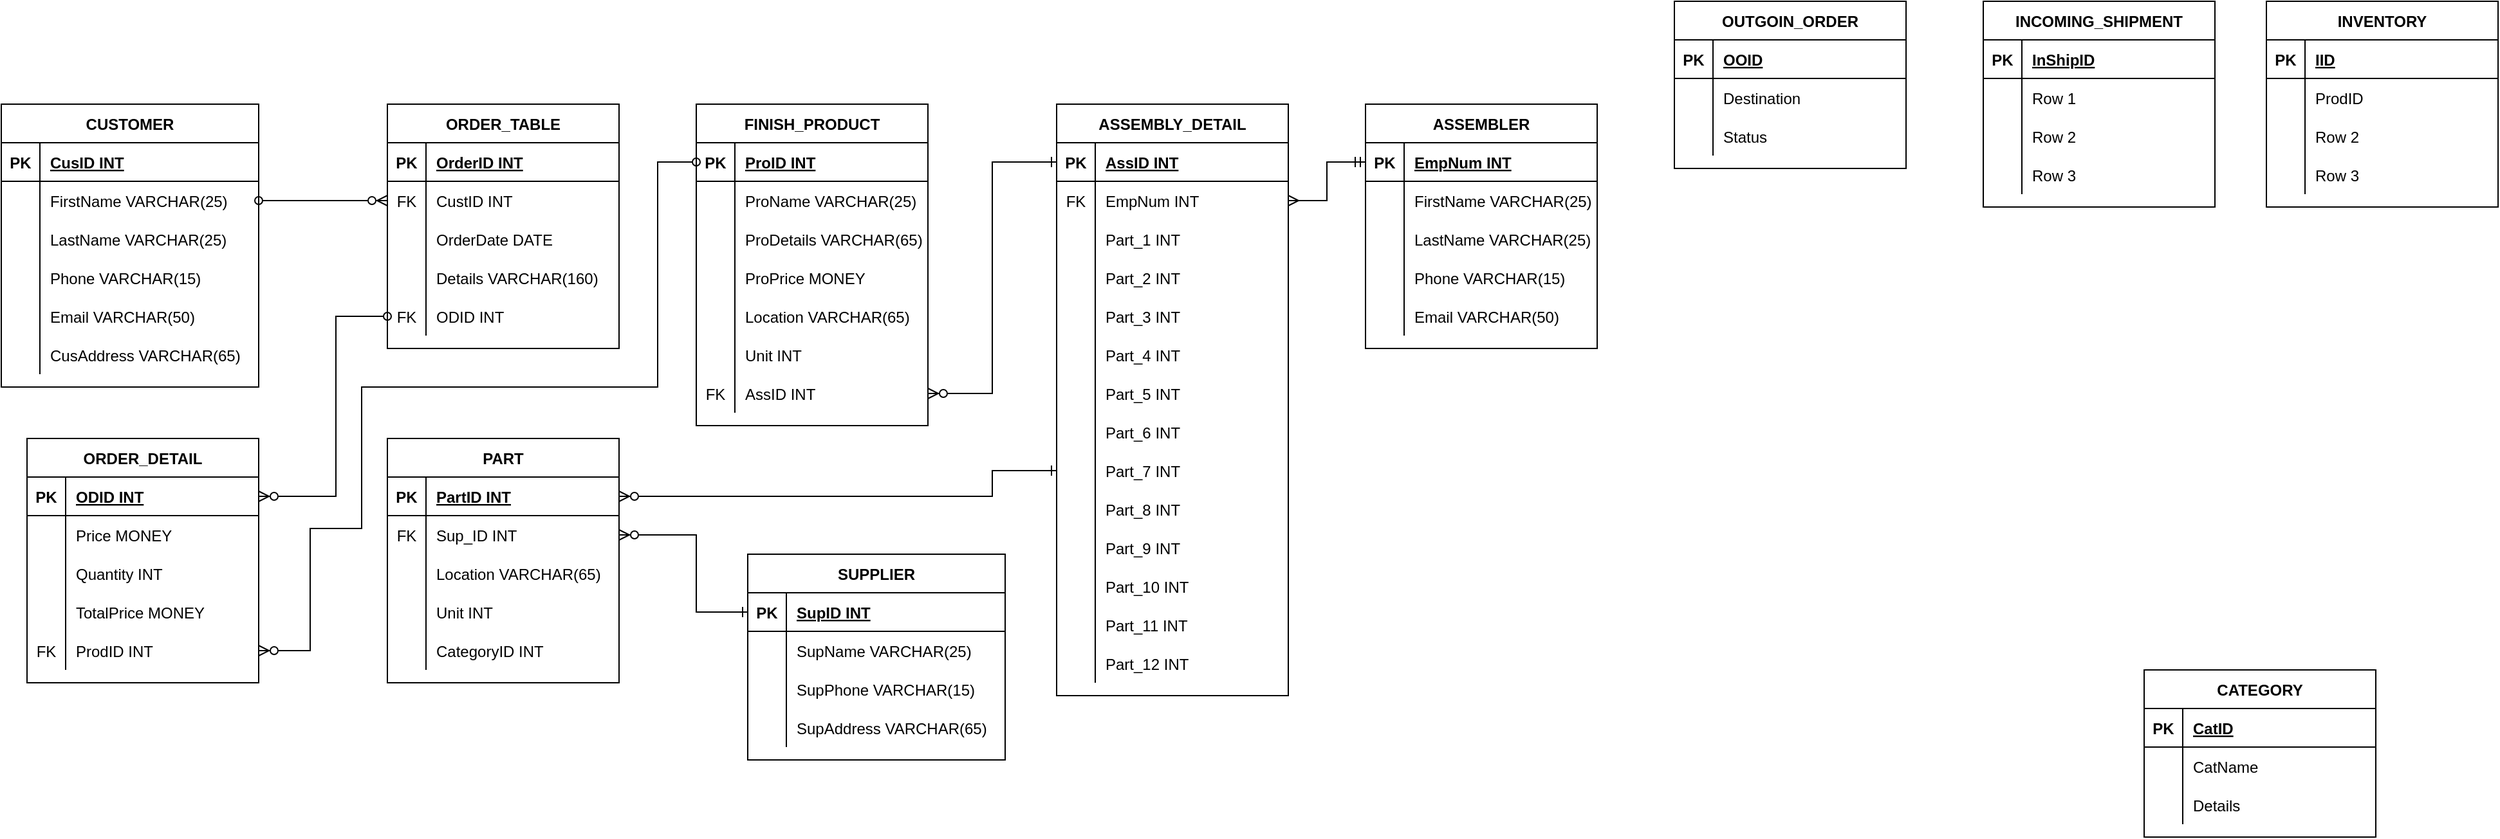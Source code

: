 <mxfile version="14.9.6" type="github">
  <diagram id="S9afzDDr6wnwErve1ACt" name="Page-1">
    <mxGraphModel dx="3091" dy="899" grid="1" gridSize="10" guides="1" tooltips="1" connect="1" arrows="1" fold="1" page="1" pageScale="1" pageWidth="850" pageHeight="1100" math="0" shadow="0">
      <root>
        <mxCell id="0" />
        <mxCell id="1" parent="0" />
        <mxCell id="tT8xZsPLXBF-Hx5m8fWg-1" value="INCOMING_SHIPMENT" style="shape=table;startSize=30;container=1;collapsible=1;childLayout=tableLayout;fixedRows=1;rowLines=0;fontStyle=1;align=center;resizeLast=1;" parent="1" vertex="1">
          <mxGeometry x="300" width="180" height="160" as="geometry" />
        </mxCell>
        <mxCell id="tT8xZsPLXBF-Hx5m8fWg-2" value="" style="shape=partialRectangle;collapsible=0;dropTarget=0;pointerEvents=0;fillColor=none;top=0;left=0;bottom=1;right=0;points=[[0,0.5],[1,0.5]];portConstraint=eastwest;" parent="tT8xZsPLXBF-Hx5m8fWg-1" vertex="1">
          <mxGeometry y="30" width="180" height="30" as="geometry" />
        </mxCell>
        <mxCell id="tT8xZsPLXBF-Hx5m8fWg-3" value="PK" style="shape=partialRectangle;connectable=0;fillColor=none;top=0;left=0;bottom=0;right=0;fontStyle=1;overflow=hidden;" parent="tT8xZsPLXBF-Hx5m8fWg-2" vertex="1">
          <mxGeometry width="30" height="30" as="geometry" />
        </mxCell>
        <mxCell id="tT8xZsPLXBF-Hx5m8fWg-4" value="InShipID" style="shape=partialRectangle;connectable=0;fillColor=none;top=0;left=0;bottom=0;right=0;align=left;spacingLeft=6;fontStyle=5;overflow=hidden;" parent="tT8xZsPLXBF-Hx5m8fWg-2" vertex="1">
          <mxGeometry x="30" width="150" height="30" as="geometry" />
        </mxCell>
        <mxCell id="tT8xZsPLXBF-Hx5m8fWg-5" value="" style="shape=partialRectangle;collapsible=0;dropTarget=0;pointerEvents=0;fillColor=none;top=0;left=0;bottom=0;right=0;points=[[0,0.5],[1,0.5]];portConstraint=eastwest;" parent="tT8xZsPLXBF-Hx5m8fWg-1" vertex="1">
          <mxGeometry y="60" width="180" height="30" as="geometry" />
        </mxCell>
        <mxCell id="tT8xZsPLXBF-Hx5m8fWg-6" value="" style="shape=partialRectangle;connectable=0;fillColor=none;top=0;left=0;bottom=0;right=0;editable=1;overflow=hidden;" parent="tT8xZsPLXBF-Hx5m8fWg-5" vertex="1">
          <mxGeometry width="30" height="30" as="geometry" />
        </mxCell>
        <mxCell id="tT8xZsPLXBF-Hx5m8fWg-7" value="Row 1" style="shape=partialRectangle;connectable=0;fillColor=none;top=0;left=0;bottom=0;right=0;align=left;spacingLeft=6;overflow=hidden;" parent="tT8xZsPLXBF-Hx5m8fWg-5" vertex="1">
          <mxGeometry x="30" width="150" height="30" as="geometry" />
        </mxCell>
        <mxCell id="tT8xZsPLXBF-Hx5m8fWg-8" value="" style="shape=partialRectangle;collapsible=0;dropTarget=0;pointerEvents=0;fillColor=none;top=0;left=0;bottom=0;right=0;points=[[0,0.5],[1,0.5]];portConstraint=eastwest;" parent="tT8xZsPLXBF-Hx5m8fWg-1" vertex="1">
          <mxGeometry y="90" width="180" height="30" as="geometry" />
        </mxCell>
        <mxCell id="tT8xZsPLXBF-Hx5m8fWg-9" value="" style="shape=partialRectangle;connectable=0;fillColor=none;top=0;left=0;bottom=0;right=0;editable=1;overflow=hidden;" parent="tT8xZsPLXBF-Hx5m8fWg-8" vertex="1">
          <mxGeometry width="30" height="30" as="geometry" />
        </mxCell>
        <mxCell id="tT8xZsPLXBF-Hx5m8fWg-10" value="Row 2" style="shape=partialRectangle;connectable=0;fillColor=none;top=0;left=0;bottom=0;right=0;align=left;spacingLeft=6;overflow=hidden;" parent="tT8xZsPLXBF-Hx5m8fWg-8" vertex="1">
          <mxGeometry x="30" width="150" height="30" as="geometry" />
        </mxCell>
        <mxCell id="tT8xZsPLXBF-Hx5m8fWg-11" value="" style="shape=partialRectangle;collapsible=0;dropTarget=0;pointerEvents=0;fillColor=none;top=0;left=0;bottom=0;right=0;points=[[0,0.5],[1,0.5]];portConstraint=eastwest;" parent="tT8xZsPLXBF-Hx5m8fWg-1" vertex="1">
          <mxGeometry y="120" width="180" height="30" as="geometry" />
        </mxCell>
        <mxCell id="tT8xZsPLXBF-Hx5m8fWg-12" value="" style="shape=partialRectangle;connectable=0;fillColor=none;top=0;left=0;bottom=0;right=0;editable=1;overflow=hidden;" parent="tT8xZsPLXBF-Hx5m8fWg-11" vertex="1">
          <mxGeometry width="30" height="30" as="geometry" />
        </mxCell>
        <mxCell id="tT8xZsPLXBF-Hx5m8fWg-13" value="Row 3" style="shape=partialRectangle;connectable=0;fillColor=none;top=0;left=0;bottom=0;right=0;align=left;spacingLeft=6;overflow=hidden;" parent="tT8xZsPLXBF-Hx5m8fWg-11" vertex="1">
          <mxGeometry x="30" width="150" height="30" as="geometry" />
        </mxCell>
        <mxCell id="tT8xZsPLXBF-Hx5m8fWg-14" value="OUTGOIN_ORDER" style="shape=table;startSize=30;container=1;collapsible=1;childLayout=tableLayout;fixedRows=1;rowLines=0;fontStyle=1;align=center;resizeLast=1;" parent="1" vertex="1">
          <mxGeometry x="60" width="180" height="130" as="geometry" />
        </mxCell>
        <mxCell id="tT8xZsPLXBF-Hx5m8fWg-15" value="" style="shape=partialRectangle;collapsible=0;dropTarget=0;pointerEvents=0;fillColor=none;top=0;left=0;bottom=1;right=0;points=[[0,0.5],[1,0.5]];portConstraint=eastwest;" parent="tT8xZsPLXBF-Hx5m8fWg-14" vertex="1">
          <mxGeometry y="30" width="180" height="30" as="geometry" />
        </mxCell>
        <mxCell id="tT8xZsPLXBF-Hx5m8fWg-16" value="PK" style="shape=partialRectangle;connectable=0;fillColor=none;top=0;left=0;bottom=0;right=0;fontStyle=1;overflow=hidden;" parent="tT8xZsPLXBF-Hx5m8fWg-15" vertex="1">
          <mxGeometry width="30" height="30" as="geometry" />
        </mxCell>
        <mxCell id="tT8xZsPLXBF-Hx5m8fWg-17" value="OOID" style="shape=partialRectangle;connectable=0;fillColor=none;top=0;left=0;bottom=0;right=0;align=left;spacingLeft=6;fontStyle=5;overflow=hidden;" parent="tT8xZsPLXBF-Hx5m8fWg-15" vertex="1">
          <mxGeometry x="30" width="150" height="30" as="geometry" />
        </mxCell>
        <mxCell id="tT8xZsPLXBF-Hx5m8fWg-18" value="" style="shape=partialRectangle;collapsible=0;dropTarget=0;pointerEvents=0;fillColor=none;top=0;left=0;bottom=0;right=0;points=[[0,0.5],[1,0.5]];portConstraint=eastwest;" parent="tT8xZsPLXBF-Hx5m8fWg-14" vertex="1">
          <mxGeometry y="60" width="180" height="30" as="geometry" />
        </mxCell>
        <mxCell id="tT8xZsPLXBF-Hx5m8fWg-19" value="" style="shape=partialRectangle;connectable=0;fillColor=none;top=0;left=0;bottom=0;right=0;editable=1;overflow=hidden;" parent="tT8xZsPLXBF-Hx5m8fWg-18" vertex="1">
          <mxGeometry width="30" height="30" as="geometry" />
        </mxCell>
        <mxCell id="tT8xZsPLXBF-Hx5m8fWg-20" value="Destination" style="shape=partialRectangle;connectable=0;fillColor=none;top=0;left=0;bottom=0;right=0;align=left;spacingLeft=6;overflow=hidden;" parent="tT8xZsPLXBF-Hx5m8fWg-18" vertex="1">
          <mxGeometry x="30" width="150" height="30" as="geometry" />
        </mxCell>
        <mxCell id="tT8xZsPLXBF-Hx5m8fWg-21" value="" style="shape=partialRectangle;collapsible=0;dropTarget=0;pointerEvents=0;fillColor=none;top=0;left=0;bottom=0;right=0;points=[[0,0.5],[1,0.5]];portConstraint=eastwest;" parent="tT8xZsPLXBF-Hx5m8fWg-14" vertex="1">
          <mxGeometry y="90" width="180" height="30" as="geometry" />
        </mxCell>
        <mxCell id="tT8xZsPLXBF-Hx5m8fWg-22" value="" style="shape=partialRectangle;connectable=0;fillColor=none;top=0;left=0;bottom=0;right=0;editable=1;overflow=hidden;" parent="tT8xZsPLXBF-Hx5m8fWg-21" vertex="1">
          <mxGeometry width="30" height="30" as="geometry" />
        </mxCell>
        <mxCell id="tT8xZsPLXBF-Hx5m8fWg-23" value="Status" style="shape=partialRectangle;connectable=0;fillColor=none;top=0;left=0;bottom=0;right=0;align=left;spacingLeft=6;overflow=hidden;" parent="tT8xZsPLXBF-Hx5m8fWg-21" vertex="1">
          <mxGeometry x="30" width="150" height="30" as="geometry" />
        </mxCell>
        <mxCell id="tT8xZsPLXBF-Hx5m8fWg-27" value="INVENTORY" style="shape=table;startSize=30;container=1;collapsible=1;childLayout=tableLayout;fixedRows=1;rowLines=0;fontStyle=1;align=center;resizeLast=1;" parent="1" vertex="1">
          <mxGeometry x="520" width="180" height="160" as="geometry" />
        </mxCell>
        <mxCell id="tT8xZsPLXBF-Hx5m8fWg-28" value="" style="shape=partialRectangle;collapsible=0;dropTarget=0;pointerEvents=0;fillColor=none;top=0;left=0;bottom=1;right=0;points=[[0,0.5],[1,0.5]];portConstraint=eastwest;" parent="tT8xZsPLXBF-Hx5m8fWg-27" vertex="1">
          <mxGeometry y="30" width="180" height="30" as="geometry" />
        </mxCell>
        <mxCell id="tT8xZsPLXBF-Hx5m8fWg-29" value="PK" style="shape=partialRectangle;connectable=0;fillColor=none;top=0;left=0;bottom=0;right=0;fontStyle=1;overflow=hidden;" parent="tT8xZsPLXBF-Hx5m8fWg-28" vertex="1">
          <mxGeometry width="30" height="30" as="geometry" />
        </mxCell>
        <mxCell id="tT8xZsPLXBF-Hx5m8fWg-30" value="IID" style="shape=partialRectangle;connectable=0;fillColor=none;top=0;left=0;bottom=0;right=0;align=left;spacingLeft=6;fontStyle=5;overflow=hidden;" parent="tT8xZsPLXBF-Hx5m8fWg-28" vertex="1">
          <mxGeometry x="30" width="150" height="30" as="geometry" />
        </mxCell>
        <mxCell id="tT8xZsPLXBF-Hx5m8fWg-31" value="" style="shape=partialRectangle;collapsible=0;dropTarget=0;pointerEvents=0;fillColor=none;top=0;left=0;bottom=0;right=0;points=[[0,0.5],[1,0.5]];portConstraint=eastwest;" parent="tT8xZsPLXBF-Hx5m8fWg-27" vertex="1">
          <mxGeometry y="60" width="180" height="30" as="geometry" />
        </mxCell>
        <mxCell id="tT8xZsPLXBF-Hx5m8fWg-32" value="" style="shape=partialRectangle;connectable=0;fillColor=none;top=0;left=0;bottom=0;right=0;editable=1;overflow=hidden;" parent="tT8xZsPLXBF-Hx5m8fWg-31" vertex="1">
          <mxGeometry width="30" height="30" as="geometry" />
        </mxCell>
        <mxCell id="tT8xZsPLXBF-Hx5m8fWg-33" value="ProdID" style="shape=partialRectangle;connectable=0;fillColor=none;top=0;left=0;bottom=0;right=0;align=left;spacingLeft=6;overflow=hidden;" parent="tT8xZsPLXBF-Hx5m8fWg-31" vertex="1">
          <mxGeometry x="30" width="150" height="30" as="geometry" />
        </mxCell>
        <mxCell id="tT8xZsPLXBF-Hx5m8fWg-34" value="" style="shape=partialRectangle;collapsible=0;dropTarget=0;pointerEvents=0;fillColor=none;top=0;left=0;bottom=0;right=0;points=[[0,0.5],[1,0.5]];portConstraint=eastwest;" parent="tT8xZsPLXBF-Hx5m8fWg-27" vertex="1">
          <mxGeometry y="90" width="180" height="30" as="geometry" />
        </mxCell>
        <mxCell id="tT8xZsPLXBF-Hx5m8fWg-35" value="" style="shape=partialRectangle;connectable=0;fillColor=none;top=0;left=0;bottom=0;right=0;editable=1;overflow=hidden;" parent="tT8xZsPLXBF-Hx5m8fWg-34" vertex="1">
          <mxGeometry width="30" height="30" as="geometry" />
        </mxCell>
        <mxCell id="tT8xZsPLXBF-Hx5m8fWg-36" value="Row 2" style="shape=partialRectangle;connectable=0;fillColor=none;top=0;left=0;bottom=0;right=0;align=left;spacingLeft=6;overflow=hidden;" parent="tT8xZsPLXBF-Hx5m8fWg-34" vertex="1">
          <mxGeometry x="30" width="150" height="30" as="geometry" />
        </mxCell>
        <mxCell id="tT8xZsPLXBF-Hx5m8fWg-37" value="" style="shape=partialRectangle;collapsible=0;dropTarget=0;pointerEvents=0;fillColor=none;top=0;left=0;bottom=0;right=0;points=[[0,0.5],[1,0.5]];portConstraint=eastwest;" parent="tT8xZsPLXBF-Hx5m8fWg-27" vertex="1">
          <mxGeometry y="120" width="180" height="30" as="geometry" />
        </mxCell>
        <mxCell id="tT8xZsPLXBF-Hx5m8fWg-38" value="" style="shape=partialRectangle;connectable=0;fillColor=none;top=0;left=0;bottom=0;right=0;editable=1;overflow=hidden;" parent="tT8xZsPLXBF-Hx5m8fWg-37" vertex="1">
          <mxGeometry width="30" height="30" as="geometry" />
        </mxCell>
        <mxCell id="tT8xZsPLXBF-Hx5m8fWg-39" value="Row 3" style="shape=partialRectangle;connectable=0;fillColor=none;top=0;left=0;bottom=0;right=0;align=left;spacingLeft=6;overflow=hidden;" parent="tT8xZsPLXBF-Hx5m8fWg-37" vertex="1">
          <mxGeometry x="30" width="150" height="30" as="geometry" />
        </mxCell>
        <mxCell id="tT8xZsPLXBF-Hx5m8fWg-40" value="SUPPLIER" style="shape=table;startSize=30;container=1;collapsible=1;childLayout=tableLayout;fixedRows=1;rowLines=0;fontStyle=1;align=center;resizeLast=1;" parent="1" vertex="1">
          <mxGeometry x="-660" y="430" width="200" height="160" as="geometry" />
        </mxCell>
        <mxCell id="tT8xZsPLXBF-Hx5m8fWg-41" value="" style="shape=partialRectangle;collapsible=0;dropTarget=0;pointerEvents=0;fillColor=none;top=0;left=0;bottom=1;right=0;points=[[0,0.5],[1,0.5]];portConstraint=eastwest;" parent="tT8xZsPLXBF-Hx5m8fWg-40" vertex="1">
          <mxGeometry y="30" width="200" height="30" as="geometry" />
        </mxCell>
        <mxCell id="tT8xZsPLXBF-Hx5m8fWg-42" value="PK" style="shape=partialRectangle;connectable=0;fillColor=none;top=0;left=0;bottom=0;right=0;fontStyle=1;overflow=hidden;" parent="tT8xZsPLXBF-Hx5m8fWg-41" vertex="1">
          <mxGeometry width="30" height="30" as="geometry" />
        </mxCell>
        <mxCell id="tT8xZsPLXBF-Hx5m8fWg-43" value="SupID INT" style="shape=partialRectangle;connectable=0;fillColor=none;top=0;left=0;bottom=0;right=0;align=left;spacingLeft=6;fontStyle=5;overflow=hidden;" parent="tT8xZsPLXBF-Hx5m8fWg-41" vertex="1">
          <mxGeometry x="30" width="170" height="30" as="geometry" />
        </mxCell>
        <mxCell id="tT8xZsPLXBF-Hx5m8fWg-44" value="" style="shape=partialRectangle;collapsible=0;dropTarget=0;pointerEvents=0;fillColor=none;top=0;left=0;bottom=0;right=0;points=[[0,0.5],[1,0.5]];portConstraint=eastwest;" parent="tT8xZsPLXBF-Hx5m8fWg-40" vertex="1">
          <mxGeometry y="60" width="200" height="30" as="geometry" />
        </mxCell>
        <mxCell id="tT8xZsPLXBF-Hx5m8fWg-45" value="" style="shape=partialRectangle;connectable=0;fillColor=none;top=0;left=0;bottom=0;right=0;editable=1;overflow=hidden;" parent="tT8xZsPLXBF-Hx5m8fWg-44" vertex="1">
          <mxGeometry width="30" height="30" as="geometry" />
        </mxCell>
        <mxCell id="tT8xZsPLXBF-Hx5m8fWg-46" value="SupName VARCHAR(25)" style="shape=partialRectangle;connectable=0;fillColor=none;top=0;left=0;bottom=0;right=0;align=left;spacingLeft=6;overflow=hidden;" parent="tT8xZsPLXBF-Hx5m8fWg-44" vertex="1">
          <mxGeometry x="30" width="170" height="30" as="geometry" />
        </mxCell>
        <mxCell id="tT8xZsPLXBF-Hx5m8fWg-47" value="" style="shape=partialRectangle;collapsible=0;dropTarget=0;pointerEvents=0;fillColor=none;top=0;left=0;bottom=0;right=0;points=[[0,0.5],[1,0.5]];portConstraint=eastwest;" parent="tT8xZsPLXBF-Hx5m8fWg-40" vertex="1">
          <mxGeometry y="90" width="200" height="30" as="geometry" />
        </mxCell>
        <mxCell id="tT8xZsPLXBF-Hx5m8fWg-48" value="" style="shape=partialRectangle;connectable=0;fillColor=none;top=0;left=0;bottom=0;right=0;editable=1;overflow=hidden;" parent="tT8xZsPLXBF-Hx5m8fWg-47" vertex="1">
          <mxGeometry width="30" height="30" as="geometry" />
        </mxCell>
        <mxCell id="tT8xZsPLXBF-Hx5m8fWg-49" value="SupPhone VARCHAR(15)" style="shape=partialRectangle;connectable=0;fillColor=none;top=0;left=0;bottom=0;right=0;align=left;spacingLeft=6;overflow=hidden;" parent="tT8xZsPLXBF-Hx5m8fWg-47" vertex="1">
          <mxGeometry x="30" width="170" height="30" as="geometry" />
        </mxCell>
        <mxCell id="tT8xZsPLXBF-Hx5m8fWg-50" value="" style="shape=partialRectangle;collapsible=0;dropTarget=0;pointerEvents=0;fillColor=none;top=0;left=0;bottom=0;right=0;points=[[0,0.5],[1,0.5]];portConstraint=eastwest;" parent="tT8xZsPLXBF-Hx5m8fWg-40" vertex="1">
          <mxGeometry y="120" width="200" height="30" as="geometry" />
        </mxCell>
        <mxCell id="tT8xZsPLXBF-Hx5m8fWg-51" value="" style="shape=partialRectangle;connectable=0;fillColor=none;top=0;left=0;bottom=0;right=0;editable=1;overflow=hidden;" parent="tT8xZsPLXBF-Hx5m8fWg-50" vertex="1">
          <mxGeometry width="30" height="30" as="geometry" />
        </mxCell>
        <mxCell id="tT8xZsPLXBF-Hx5m8fWg-52" value="SupAddress VARCHAR(65)" style="shape=partialRectangle;connectable=0;fillColor=none;top=0;left=0;bottom=0;right=0;align=left;spacingLeft=6;overflow=hidden;" parent="tT8xZsPLXBF-Hx5m8fWg-50" vertex="1">
          <mxGeometry x="30" width="170" height="30" as="geometry" />
        </mxCell>
        <mxCell id="tT8xZsPLXBF-Hx5m8fWg-66" value="PART" style="shape=table;startSize=30;container=1;collapsible=1;childLayout=tableLayout;fixedRows=1;rowLines=0;fontStyle=1;align=center;resizeLast=1;" parent="1" vertex="1">
          <mxGeometry x="-940" y="340" width="180" height="190" as="geometry" />
        </mxCell>
        <mxCell id="tT8xZsPLXBF-Hx5m8fWg-67" value="" style="shape=partialRectangle;collapsible=0;dropTarget=0;pointerEvents=0;fillColor=none;top=0;left=0;bottom=1;right=0;points=[[0,0.5],[1,0.5]];portConstraint=eastwest;" parent="tT8xZsPLXBF-Hx5m8fWg-66" vertex="1">
          <mxGeometry y="30" width="180" height="30" as="geometry" />
        </mxCell>
        <mxCell id="tT8xZsPLXBF-Hx5m8fWg-68" value="PK" style="shape=partialRectangle;connectable=0;fillColor=none;top=0;left=0;bottom=0;right=0;fontStyle=1;overflow=hidden;" parent="tT8xZsPLXBF-Hx5m8fWg-67" vertex="1">
          <mxGeometry width="30" height="30" as="geometry" />
        </mxCell>
        <mxCell id="tT8xZsPLXBF-Hx5m8fWg-69" value="PartID INT" style="shape=partialRectangle;connectable=0;fillColor=none;top=0;left=0;bottom=0;right=0;align=left;spacingLeft=6;fontStyle=5;overflow=hidden;" parent="tT8xZsPLXBF-Hx5m8fWg-67" vertex="1">
          <mxGeometry x="30" width="150" height="30" as="geometry" />
        </mxCell>
        <mxCell id="tT8xZsPLXBF-Hx5m8fWg-70" value="" style="shape=partialRectangle;collapsible=0;dropTarget=0;pointerEvents=0;fillColor=none;top=0;left=0;bottom=0;right=0;points=[[0,0.5],[1,0.5]];portConstraint=eastwest;" parent="tT8xZsPLXBF-Hx5m8fWg-66" vertex="1">
          <mxGeometry y="60" width="180" height="30" as="geometry" />
        </mxCell>
        <mxCell id="tT8xZsPLXBF-Hx5m8fWg-71" value="FK" style="shape=partialRectangle;connectable=0;fillColor=none;top=0;left=0;bottom=0;right=0;editable=1;overflow=hidden;" parent="tT8xZsPLXBF-Hx5m8fWg-70" vertex="1">
          <mxGeometry width="30" height="30" as="geometry" />
        </mxCell>
        <mxCell id="tT8xZsPLXBF-Hx5m8fWg-72" value="Sup_ID INT" style="shape=partialRectangle;connectable=0;fillColor=none;top=0;left=0;bottom=0;right=0;align=left;spacingLeft=6;overflow=hidden;" parent="tT8xZsPLXBF-Hx5m8fWg-70" vertex="1">
          <mxGeometry x="30" width="150" height="30" as="geometry" />
        </mxCell>
        <mxCell id="tT8xZsPLXBF-Hx5m8fWg-73" value="" style="shape=partialRectangle;collapsible=0;dropTarget=0;pointerEvents=0;fillColor=none;top=0;left=0;bottom=0;right=0;points=[[0,0.5],[1,0.5]];portConstraint=eastwest;" parent="tT8xZsPLXBF-Hx5m8fWg-66" vertex="1">
          <mxGeometry y="90" width="180" height="30" as="geometry" />
        </mxCell>
        <mxCell id="tT8xZsPLXBF-Hx5m8fWg-74" value="" style="shape=partialRectangle;connectable=0;fillColor=none;top=0;left=0;bottom=0;right=0;editable=1;overflow=hidden;" parent="tT8xZsPLXBF-Hx5m8fWg-73" vertex="1">
          <mxGeometry width="30" height="30" as="geometry" />
        </mxCell>
        <mxCell id="tT8xZsPLXBF-Hx5m8fWg-75" value="Location VARCHAR(65)" style="shape=partialRectangle;connectable=0;fillColor=none;top=0;left=0;bottom=0;right=0;align=left;spacingLeft=6;overflow=hidden;" parent="tT8xZsPLXBF-Hx5m8fWg-73" vertex="1">
          <mxGeometry x="30" width="150" height="30" as="geometry" />
        </mxCell>
        <mxCell id="tT8xZsPLXBF-Hx5m8fWg-106" value="" style="shape=partialRectangle;collapsible=0;dropTarget=0;pointerEvents=0;fillColor=none;top=0;left=0;bottom=0;right=0;points=[[0,0.5],[1,0.5]];portConstraint=eastwest;" parent="tT8xZsPLXBF-Hx5m8fWg-66" vertex="1">
          <mxGeometry y="120" width="180" height="30" as="geometry" />
        </mxCell>
        <mxCell id="tT8xZsPLXBF-Hx5m8fWg-107" value="" style="shape=partialRectangle;connectable=0;fillColor=none;top=0;left=0;bottom=0;right=0;editable=1;overflow=hidden;" parent="tT8xZsPLXBF-Hx5m8fWg-106" vertex="1">
          <mxGeometry width="30" height="30" as="geometry" />
        </mxCell>
        <mxCell id="tT8xZsPLXBF-Hx5m8fWg-108" value="Unit INT" style="shape=partialRectangle;connectable=0;fillColor=none;top=0;left=0;bottom=0;right=0;align=left;spacingLeft=6;overflow=hidden;" parent="tT8xZsPLXBF-Hx5m8fWg-106" vertex="1">
          <mxGeometry x="30" width="150" height="30" as="geometry" />
        </mxCell>
        <mxCell id="tT8xZsPLXBF-Hx5m8fWg-111" value="" style="shape=partialRectangle;collapsible=0;dropTarget=0;pointerEvents=0;fillColor=none;top=0;left=0;bottom=0;right=0;points=[[0,0.5],[1,0.5]];portConstraint=eastwest;" parent="tT8xZsPLXBF-Hx5m8fWg-66" vertex="1">
          <mxGeometry y="150" width="180" height="30" as="geometry" />
        </mxCell>
        <mxCell id="tT8xZsPLXBF-Hx5m8fWg-112" value="" style="shape=partialRectangle;connectable=0;fillColor=none;top=0;left=0;bottom=0;right=0;editable=1;overflow=hidden;" parent="tT8xZsPLXBF-Hx5m8fWg-111" vertex="1">
          <mxGeometry width="30" height="30" as="geometry" />
        </mxCell>
        <mxCell id="tT8xZsPLXBF-Hx5m8fWg-113" value="CategoryID INT" style="shape=partialRectangle;connectable=0;fillColor=none;top=0;left=0;bottom=0;right=0;align=left;spacingLeft=6;overflow=hidden;" parent="tT8xZsPLXBF-Hx5m8fWg-111" vertex="1">
          <mxGeometry x="30" width="150" height="30" as="geometry" />
        </mxCell>
        <mxCell id="tT8xZsPLXBF-Hx5m8fWg-79" value="CATEGORY" style="shape=table;startSize=30;container=1;collapsible=1;childLayout=tableLayout;fixedRows=1;rowLines=0;fontStyle=1;align=center;resizeLast=1;" parent="1" vertex="1">
          <mxGeometry x="425" y="520" width="180" height="130" as="geometry" />
        </mxCell>
        <mxCell id="tT8xZsPLXBF-Hx5m8fWg-80" value="" style="shape=partialRectangle;collapsible=0;dropTarget=0;pointerEvents=0;fillColor=none;top=0;left=0;bottom=1;right=0;points=[[0,0.5],[1,0.5]];portConstraint=eastwest;" parent="tT8xZsPLXBF-Hx5m8fWg-79" vertex="1">
          <mxGeometry y="30" width="180" height="30" as="geometry" />
        </mxCell>
        <mxCell id="tT8xZsPLXBF-Hx5m8fWg-81" value="PK" style="shape=partialRectangle;connectable=0;fillColor=none;top=0;left=0;bottom=0;right=0;fontStyle=1;overflow=hidden;" parent="tT8xZsPLXBF-Hx5m8fWg-80" vertex="1">
          <mxGeometry width="30" height="30" as="geometry" />
        </mxCell>
        <mxCell id="tT8xZsPLXBF-Hx5m8fWg-82" value="CatID" style="shape=partialRectangle;connectable=0;fillColor=none;top=0;left=0;bottom=0;right=0;align=left;spacingLeft=6;fontStyle=5;overflow=hidden;" parent="tT8xZsPLXBF-Hx5m8fWg-80" vertex="1">
          <mxGeometry x="30" width="150" height="30" as="geometry" />
        </mxCell>
        <mxCell id="tT8xZsPLXBF-Hx5m8fWg-83" value="" style="shape=partialRectangle;collapsible=0;dropTarget=0;pointerEvents=0;fillColor=none;top=0;left=0;bottom=0;right=0;points=[[0,0.5],[1,0.5]];portConstraint=eastwest;" parent="tT8xZsPLXBF-Hx5m8fWg-79" vertex="1">
          <mxGeometry y="60" width="180" height="30" as="geometry" />
        </mxCell>
        <mxCell id="tT8xZsPLXBF-Hx5m8fWg-84" value="" style="shape=partialRectangle;connectable=0;fillColor=none;top=0;left=0;bottom=0;right=0;editable=1;overflow=hidden;" parent="tT8xZsPLXBF-Hx5m8fWg-83" vertex="1">
          <mxGeometry width="30" height="30" as="geometry" />
        </mxCell>
        <mxCell id="tT8xZsPLXBF-Hx5m8fWg-85" value="CatName" style="shape=partialRectangle;connectable=0;fillColor=none;top=0;left=0;bottom=0;right=0;align=left;spacingLeft=6;overflow=hidden;" parent="tT8xZsPLXBF-Hx5m8fWg-83" vertex="1">
          <mxGeometry x="30" width="150" height="30" as="geometry" />
        </mxCell>
        <mxCell id="tT8xZsPLXBF-Hx5m8fWg-86" value="" style="shape=partialRectangle;collapsible=0;dropTarget=0;pointerEvents=0;fillColor=none;top=0;left=0;bottom=0;right=0;points=[[0,0.5],[1,0.5]];portConstraint=eastwest;" parent="tT8xZsPLXBF-Hx5m8fWg-79" vertex="1">
          <mxGeometry y="90" width="180" height="30" as="geometry" />
        </mxCell>
        <mxCell id="tT8xZsPLXBF-Hx5m8fWg-87" value="" style="shape=partialRectangle;connectable=0;fillColor=none;top=0;left=0;bottom=0;right=0;editable=1;overflow=hidden;" parent="tT8xZsPLXBF-Hx5m8fWg-86" vertex="1">
          <mxGeometry width="30" height="30" as="geometry" />
        </mxCell>
        <mxCell id="tT8xZsPLXBF-Hx5m8fWg-88" value="Details" style="shape=partialRectangle;connectable=0;fillColor=none;top=0;left=0;bottom=0;right=0;align=left;spacingLeft=6;overflow=hidden;" parent="tT8xZsPLXBF-Hx5m8fWg-86" vertex="1">
          <mxGeometry x="30" width="150" height="30" as="geometry" />
        </mxCell>
        <mxCell id="tT8xZsPLXBF-Hx5m8fWg-92" value="ORDER_TABLE" style="shape=table;startSize=30;container=1;collapsible=1;childLayout=tableLayout;fixedRows=1;rowLines=0;fontStyle=1;align=center;resizeLast=1;" parent="1" vertex="1">
          <mxGeometry x="-940" y="80" width="180" height="190" as="geometry" />
        </mxCell>
        <mxCell id="tT8xZsPLXBF-Hx5m8fWg-93" value="" style="shape=partialRectangle;collapsible=0;dropTarget=0;pointerEvents=0;fillColor=none;top=0;left=0;bottom=1;right=0;points=[[0,0.5],[1,0.5]];portConstraint=eastwest;" parent="tT8xZsPLXBF-Hx5m8fWg-92" vertex="1">
          <mxGeometry y="30" width="180" height="30" as="geometry" />
        </mxCell>
        <mxCell id="tT8xZsPLXBF-Hx5m8fWg-94" value="PK" style="shape=partialRectangle;connectable=0;fillColor=none;top=0;left=0;bottom=0;right=0;fontStyle=1;overflow=hidden;" parent="tT8xZsPLXBF-Hx5m8fWg-93" vertex="1">
          <mxGeometry width="30" height="30" as="geometry" />
        </mxCell>
        <mxCell id="tT8xZsPLXBF-Hx5m8fWg-95" value="OrderID INT" style="shape=partialRectangle;connectable=0;fillColor=none;top=0;left=0;bottom=0;right=0;align=left;spacingLeft=6;fontStyle=5;overflow=hidden;" parent="tT8xZsPLXBF-Hx5m8fWg-93" vertex="1">
          <mxGeometry x="30" width="150" height="30" as="geometry" />
        </mxCell>
        <mxCell id="tT8xZsPLXBF-Hx5m8fWg-96" value="" style="shape=partialRectangle;collapsible=0;dropTarget=0;pointerEvents=0;fillColor=none;top=0;left=0;bottom=0;right=0;points=[[0,0.5],[1,0.5]];portConstraint=eastwest;" parent="tT8xZsPLXBF-Hx5m8fWg-92" vertex="1">
          <mxGeometry y="60" width="180" height="30" as="geometry" />
        </mxCell>
        <mxCell id="tT8xZsPLXBF-Hx5m8fWg-97" value="FK" style="shape=partialRectangle;connectable=0;fillColor=none;top=0;left=0;bottom=0;right=0;editable=1;overflow=hidden;" parent="tT8xZsPLXBF-Hx5m8fWg-96" vertex="1">
          <mxGeometry width="30" height="30" as="geometry" />
        </mxCell>
        <mxCell id="tT8xZsPLXBF-Hx5m8fWg-98" value="CustID INT" style="shape=partialRectangle;connectable=0;fillColor=none;top=0;left=0;bottom=0;right=0;align=left;spacingLeft=6;overflow=hidden;" parent="tT8xZsPLXBF-Hx5m8fWg-96" vertex="1">
          <mxGeometry x="30" width="150" height="30" as="geometry" />
        </mxCell>
        <mxCell id="tT8xZsPLXBF-Hx5m8fWg-99" value="" style="shape=partialRectangle;collapsible=0;dropTarget=0;pointerEvents=0;fillColor=none;top=0;left=0;bottom=0;right=0;points=[[0,0.5],[1,0.5]];portConstraint=eastwest;" parent="tT8xZsPLXBF-Hx5m8fWg-92" vertex="1">
          <mxGeometry y="90" width="180" height="30" as="geometry" />
        </mxCell>
        <mxCell id="tT8xZsPLXBF-Hx5m8fWg-100" value="" style="shape=partialRectangle;connectable=0;fillColor=none;top=0;left=0;bottom=0;right=0;editable=1;overflow=hidden;" parent="tT8xZsPLXBF-Hx5m8fWg-99" vertex="1">
          <mxGeometry width="30" height="30" as="geometry" />
        </mxCell>
        <mxCell id="tT8xZsPLXBF-Hx5m8fWg-101" value="OrderDate DATE" style="shape=partialRectangle;connectable=0;fillColor=none;top=0;left=0;bottom=0;right=0;align=left;spacingLeft=6;overflow=hidden;" parent="tT8xZsPLXBF-Hx5m8fWg-99" vertex="1">
          <mxGeometry x="30" width="150" height="30" as="geometry" />
        </mxCell>
        <mxCell id="tT8xZsPLXBF-Hx5m8fWg-102" value="" style="shape=partialRectangle;collapsible=0;dropTarget=0;pointerEvents=0;fillColor=none;top=0;left=0;bottom=0;right=0;points=[[0,0.5],[1,0.5]];portConstraint=eastwest;" parent="tT8xZsPLXBF-Hx5m8fWg-92" vertex="1">
          <mxGeometry y="120" width="180" height="30" as="geometry" />
        </mxCell>
        <mxCell id="tT8xZsPLXBF-Hx5m8fWg-103" value="" style="shape=partialRectangle;connectable=0;fillColor=none;top=0;left=0;bottom=0;right=0;editable=1;overflow=hidden;" parent="tT8xZsPLXBF-Hx5m8fWg-102" vertex="1">
          <mxGeometry width="30" height="30" as="geometry" />
        </mxCell>
        <mxCell id="tT8xZsPLXBF-Hx5m8fWg-104" value="Details VARCHAR(160)" style="shape=partialRectangle;connectable=0;fillColor=none;top=0;left=0;bottom=0;right=0;align=left;spacingLeft=6;overflow=hidden;" parent="tT8xZsPLXBF-Hx5m8fWg-102" vertex="1">
          <mxGeometry x="30" width="150" height="30" as="geometry" />
        </mxCell>
        <mxCell id="LnHR5yqgbvMPp3BRsUP8-44" value="" style="shape=partialRectangle;collapsible=0;dropTarget=0;pointerEvents=0;fillColor=none;top=0;left=0;bottom=0;right=0;points=[[0,0.5],[1,0.5]];portConstraint=eastwest;" vertex="1" parent="tT8xZsPLXBF-Hx5m8fWg-92">
          <mxGeometry y="150" width="180" height="30" as="geometry" />
        </mxCell>
        <mxCell id="LnHR5yqgbvMPp3BRsUP8-45" value="FK" style="shape=partialRectangle;connectable=0;fillColor=none;top=0;left=0;bottom=0;right=0;editable=1;overflow=hidden;" vertex="1" parent="LnHR5yqgbvMPp3BRsUP8-44">
          <mxGeometry width="30" height="30" as="geometry" />
        </mxCell>
        <mxCell id="LnHR5yqgbvMPp3BRsUP8-46" value="ODID INT" style="shape=partialRectangle;connectable=0;fillColor=none;top=0;left=0;bottom=0;right=0;align=left;spacingLeft=6;overflow=hidden;" vertex="1" parent="LnHR5yqgbvMPp3BRsUP8-44">
          <mxGeometry x="30" width="150" height="30" as="geometry" />
        </mxCell>
        <mxCell id="tT8xZsPLXBF-Hx5m8fWg-105" style="edgeStyle=orthogonalEdgeStyle;rounded=0;orthogonalLoop=1;jettySize=auto;html=1;exitX=0;exitY=0.5;exitDx=0;exitDy=0;entryX=1;entryY=0.5;entryDx=0;entryDy=0;endArrow=ERzeroToMany;endFill=1;startArrow=ERone;startFill=0;" parent="1" source="tT8xZsPLXBF-Hx5m8fWg-41" target="tT8xZsPLXBF-Hx5m8fWg-70" edge="1">
          <mxGeometry relative="1" as="geometry">
            <mxPoint x="260" y="515" as="sourcePoint" />
            <Array as="points">
              <mxPoint x="-700" y="475" />
              <mxPoint x="-700" y="415" />
            </Array>
          </mxGeometry>
        </mxCell>
        <mxCell id="tT8xZsPLXBF-Hx5m8fWg-115" value="ORDER_DETAIL" style="shape=table;startSize=30;container=1;collapsible=1;childLayout=tableLayout;fixedRows=1;rowLines=0;fontStyle=1;align=center;resizeLast=1;" parent="1" vertex="1">
          <mxGeometry x="-1220" y="340" width="180" height="190" as="geometry" />
        </mxCell>
        <mxCell id="tT8xZsPLXBF-Hx5m8fWg-116" value="" style="shape=partialRectangle;collapsible=0;dropTarget=0;pointerEvents=0;fillColor=none;top=0;left=0;bottom=1;right=0;points=[[0,0.5],[1,0.5]];portConstraint=eastwest;" parent="tT8xZsPLXBF-Hx5m8fWg-115" vertex="1">
          <mxGeometry y="30" width="180" height="30" as="geometry" />
        </mxCell>
        <mxCell id="tT8xZsPLXBF-Hx5m8fWg-117" value="PK" style="shape=partialRectangle;connectable=0;fillColor=none;top=0;left=0;bottom=0;right=0;fontStyle=1;overflow=hidden;" parent="tT8xZsPLXBF-Hx5m8fWg-116" vertex="1">
          <mxGeometry width="30" height="30" as="geometry" />
        </mxCell>
        <mxCell id="tT8xZsPLXBF-Hx5m8fWg-118" value="ODID INT" style="shape=partialRectangle;connectable=0;fillColor=none;top=0;left=0;bottom=0;right=0;align=left;spacingLeft=6;fontStyle=5;overflow=hidden;" parent="tT8xZsPLXBF-Hx5m8fWg-116" vertex="1">
          <mxGeometry x="30" width="150" height="30" as="geometry" />
        </mxCell>
        <mxCell id="tT8xZsPLXBF-Hx5m8fWg-122" value="" style="shape=partialRectangle;collapsible=0;dropTarget=0;pointerEvents=0;fillColor=none;top=0;left=0;bottom=0;right=0;points=[[0,0.5],[1,0.5]];portConstraint=eastwest;" parent="tT8xZsPLXBF-Hx5m8fWg-115" vertex="1">
          <mxGeometry y="60" width="180" height="30" as="geometry" />
        </mxCell>
        <mxCell id="tT8xZsPLXBF-Hx5m8fWg-123" value="" style="shape=partialRectangle;connectable=0;fillColor=none;top=0;left=0;bottom=0;right=0;editable=1;overflow=hidden;" parent="tT8xZsPLXBF-Hx5m8fWg-122" vertex="1">
          <mxGeometry width="30" height="30" as="geometry" />
        </mxCell>
        <mxCell id="tT8xZsPLXBF-Hx5m8fWg-124" value="Price MONEY" style="shape=partialRectangle;connectable=0;fillColor=none;top=0;left=0;bottom=0;right=0;align=left;spacingLeft=6;overflow=hidden;" parent="tT8xZsPLXBF-Hx5m8fWg-122" vertex="1">
          <mxGeometry x="30" width="150" height="30" as="geometry" />
        </mxCell>
        <mxCell id="tT8xZsPLXBF-Hx5m8fWg-125" value="" style="shape=partialRectangle;collapsible=0;dropTarget=0;pointerEvents=0;fillColor=none;top=0;left=0;bottom=0;right=0;points=[[0,0.5],[1,0.5]];portConstraint=eastwest;" parent="tT8xZsPLXBF-Hx5m8fWg-115" vertex="1">
          <mxGeometry y="90" width="180" height="30" as="geometry" />
        </mxCell>
        <mxCell id="tT8xZsPLXBF-Hx5m8fWg-126" value="" style="shape=partialRectangle;connectable=0;fillColor=none;top=0;left=0;bottom=0;right=0;editable=1;overflow=hidden;" parent="tT8xZsPLXBF-Hx5m8fWg-125" vertex="1">
          <mxGeometry width="30" height="30" as="geometry" />
        </mxCell>
        <mxCell id="tT8xZsPLXBF-Hx5m8fWg-127" value="Quantity INT" style="shape=partialRectangle;connectable=0;fillColor=none;top=0;left=0;bottom=0;right=0;align=left;spacingLeft=6;overflow=hidden;" parent="tT8xZsPLXBF-Hx5m8fWg-125" vertex="1">
          <mxGeometry x="30" width="150" height="30" as="geometry" />
        </mxCell>
        <mxCell id="tT8xZsPLXBF-Hx5m8fWg-257" value="" style="shape=partialRectangle;collapsible=0;dropTarget=0;pointerEvents=0;fillColor=none;top=0;left=0;bottom=0;right=0;points=[[0,0.5],[1,0.5]];portConstraint=eastwest;" parent="tT8xZsPLXBF-Hx5m8fWg-115" vertex="1">
          <mxGeometry y="120" width="180" height="30" as="geometry" />
        </mxCell>
        <mxCell id="tT8xZsPLXBF-Hx5m8fWg-258" value="" style="shape=partialRectangle;connectable=0;fillColor=none;top=0;left=0;bottom=0;right=0;editable=1;overflow=hidden;" parent="tT8xZsPLXBF-Hx5m8fWg-257" vertex="1">
          <mxGeometry width="30" height="30" as="geometry" />
        </mxCell>
        <mxCell id="tT8xZsPLXBF-Hx5m8fWg-259" value="TotalPrice MONEY" style="shape=partialRectangle;connectable=0;fillColor=none;top=0;left=0;bottom=0;right=0;align=left;spacingLeft=6;overflow=hidden;" parent="tT8xZsPLXBF-Hx5m8fWg-257" vertex="1">
          <mxGeometry x="30" width="150" height="30" as="geometry" />
        </mxCell>
        <mxCell id="tT8xZsPLXBF-Hx5m8fWg-245" value="" style="shape=partialRectangle;collapsible=0;dropTarget=0;pointerEvents=0;fillColor=none;top=0;left=0;bottom=0;right=0;points=[[0,0.5],[1,0.5]];portConstraint=eastwest;" parent="tT8xZsPLXBF-Hx5m8fWg-115" vertex="1">
          <mxGeometry y="150" width="180" height="30" as="geometry" />
        </mxCell>
        <mxCell id="tT8xZsPLXBF-Hx5m8fWg-246" value="FK" style="shape=partialRectangle;connectable=0;fillColor=none;top=0;left=0;bottom=0;right=0;editable=1;overflow=hidden;" parent="tT8xZsPLXBF-Hx5m8fWg-245" vertex="1">
          <mxGeometry width="30" height="30" as="geometry" />
        </mxCell>
        <mxCell id="tT8xZsPLXBF-Hx5m8fWg-247" value="ProdID INT" style="shape=partialRectangle;connectable=0;fillColor=none;top=0;left=0;bottom=0;right=0;align=left;spacingLeft=6;overflow=hidden;" parent="tT8xZsPLXBF-Hx5m8fWg-245" vertex="1">
          <mxGeometry x="30" width="150" height="30" as="geometry" />
        </mxCell>
        <mxCell id="tT8xZsPLXBF-Hx5m8fWg-128" value="ASSEMBLY_DETAIL" style="shape=table;startSize=30;container=1;collapsible=1;childLayout=tableLayout;fixedRows=1;rowLines=0;fontStyle=1;align=center;resizeLast=1;" parent="1" vertex="1">
          <mxGeometry x="-420" y="80" width="180" height="460" as="geometry" />
        </mxCell>
        <mxCell id="tT8xZsPLXBF-Hx5m8fWg-129" value="" style="shape=partialRectangle;collapsible=0;dropTarget=0;pointerEvents=0;fillColor=none;top=0;left=0;bottom=1;right=0;points=[[0,0.5],[1,0.5]];portConstraint=eastwest;" parent="tT8xZsPLXBF-Hx5m8fWg-128" vertex="1">
          <mxGeometry y="30" width="180" height="30" as="geometry" />
        </mxCell>
        <mxCell id="tT8xZsPLXBF-Hx5m8fWg-130" value="PK" style="shape=partialRectangle;connectable=0;fillColor=none;top=0;left=0;bottom=0;right=0;fontStyle=1;overflow=hidden;" parent="tT8xZsPLXBF-Hx5m8fWg-129" vertex="1">
          <mxGeometry width="30" height="30" as="geometry" />
        </mxCell>
        <mxCell id="tT8xZsPLXBF-Hx5m8fWg-131" value="AssID INT" style="shape=partialRectangle;connectable=0;fillColor=none;top=0;left=0;bottom=0;right=0;align=left;spacingLeft=6;fontStyle=5;overflow=hidden;" parent="tT8xZsPLXBF-Hx5m8fWg-129" vertex="1">
          <mxGeometry x="30" width="150" height="30" as="geometry" />
        </mxCell>
        <mxCell id="tT8xZsPLXBF-Hx5m8fWg-183" value="" style="shape=partialRectangle;collapsible=0;dropTarget=0;pointerEvents=0;fillColor=none;top=0;left=0;bottom=0;right=0;points=[[0,0.5],[1,0.5]];portConstraint=eastwest;" parent="tT8xZsPLXBF-Hx5m8fWg-128" vertex="1">
          <mxGeometry y="60" width="180" height="30" as="geometry" />
        </mxCell>
        <mxCell id="tT8xZsPLXBF-Hx5m8fWg-184" value="FK" style="shape=partialRectangle;connectable=0;fillColor=none;top=0;left=0;bottom=0;right=0;editable=1;overflow=hidden;" parent="tT8xZsPLXBF-Hx5m8fWg-183" vertex="1">
          <mxGeometry width="30" height="30" as="geometry" />
        </mxCell>
        <mxCell id="tT8xZsPLXBF-Hx5m8fWg-185" value="EmpNum INT" style="shape=partialRectangle;connectable=0;fillColor=none;top=0;left=0;bottom=0;right=0;align=left;spacingLeft=6;overflow=hidden;" parent="tT8xZsPLXBF-Hx5m8fWg-183" vertex="1">
          <mxGeometry x="30" width="150" height="30" as="geometry" />
        </mxCell>
        <mxCell id="LnHR5yqgbvMPp3BRsUP8-40" value="" style="shape=partialRectangle;collapsible=0;dropTarget=0;pointerEvents=0;fillColor=none;top=0;left=0;bottom=0;right=0;points=[[0,0.5],[1,0.5]];portConstraint=eastwest;" vertex="1" parent="tT8xZsPLXBF-Hx5m8fWg-128">
          <mxGeometry y="90" width="180" height="30" as="geometry" />
        </mxCell>
        <mxCell id="LnHR5yqgbvMPp3BRsUP8-41" value="" style="shape=partialRectangle;connectable=0;fillColor=none;top=0;left=0;bottom=0;right=0;editable=1;overflow=hidden;" vertex="1" parent="LnHR5yqgbvMPp3BRsUP8-40">
          <mxGeometry width="30" height="30" as="geometry" />
        </mxCell>
        <mxCell id="LnHR5yqgbvMPp3BRsUP8-42" value="Part_1 INT" style="shape=partialRectangle;connectable=0;fillColor=none;top=0;left=0;bottom=0;right=0;align=left;spacingLeft=6;overflow=hidden;" vertex="1" parent="LnHR5yqgbvMPp3BRsUP8-40">
          <mxGeometry x="30" width="150" height="30" as="geometry" />
        </mxCell>
        <mxCell id="tT8xZsPLXBF-Hx5m8fWg-187" value="" style="shape=partialRectangle;collapsible=0;dropTarget=0;pointerEvents=0;fillColor=none;top=0;left=0;bottom=0;right=0;points=[[0,0.5],[1,0.5]];portConstraint=eastwest;" parent="tT8xZsPLXBF-Hx5m8fWg-128" vertex="1">
          <mxGeometry y="120" width="180" height="30" as="geometry" />
        </mxCell>
        <mxCell id="tT8xZsPLXBF-Hx5m8fWg-188" value="" style="shape=partialRectangle;connectable=0;fillColor=none;top=0;left=0;bottom=0;right=0;editable=1;overflow=hidden;" parent="tT8xZsPLXBF-Hx5m8fWg-187" vertex="1">
          <mxGeometry width="30" height="30" as="geometry" />
        </mxCell>
        <mxCell id="tT8xZsPLXBF-Hx5m8fWg-189" value="Part_2 INT" style="shape=partialRectangle;connectable=0;fillColor=none;top=0;left=0;bottom=0;right=0;align=left;spacingLeft=6;overflow=hidden;" parent="tT8xZsPLXBF-Hx5m8fWg-187" vertex="1">
          <mxGeometry x="30" width="150" height="30" as="geometry" />
        </mxCell>
        <mxCell id="tT8xZsPLXBF-Hx5m8fWg-190" value="" style="shape=partialRectangle;collapsible=0;dropTarget=0;pointerEvents=0;fillColor=none;top=0;left=0;bottom=0;right=0;points=[[0,0.5],[1,0.5]];portConstraint=eastwest;" parent="tT8xZsPLXBF-Hx5m8fWg-128" vertex="1">
          <mxGeometry y="150" width="180" height="30" as="geometry" />
        </mxCell>
        <mxCell id="tT8xZsPLXBF-Hx5m8fWg-191" value="" style="shape=partialRectangle;connectable=0;fillColor=none;top=0;left=0;bottom=0;right=0;editable=1;overflow=hidden;" parent="tT8xZsPLXBF-Hx5m8fWg-190" vertex="1">
          <mxGeometry width="30" height="30" as="geometry" />
        </mxCell>
        <mxCell id="tT8xZsPLXBF-Hx5m8fWg-192" value="Part_3 INT" style="shape=partialRectangle;connectable=0;fillColor=none;top=0;left=0;bottom=0;right=0;align=left;spacingLeft=6;overflow=hidden;" parent="tT8xZsPLXBF-Hx5m8fWg-190" vertex="1">
          <mxGeometry x="30" width="150" height="30" as="geometry" />
        </mxCell>
        <mxCell id="tT8xZsPLXBF-Hx5m8fWg-193" value="" style="shape=partialRectangle;collapsible=0;dropTarget=0;pointerEvents=0;fillColor=none;top=0;left=0;bottom=0;right=0;points=[[0,0.5],[1,0.5]];portConstraint=eastwest;" parent="tT8xZsPLXBF-Hx5m8fWg-128" vertex="1">
          <mxGeometry y="180" width="180" height="30" as="geometry" />
        </mxCell>
        <mxCell id="tT8xZsPLXBF-Hx5m8fWg-194" value="" style="shape=partialRectangle;connectable=0;fillColor=none;top=0;left=0;bottom=0;right=0;editable=1;overflow=hidden;" parent="tT8xZsPLXBF-Hx5m8fWg-193" vertex="1">
          <mxGeometry width="30" height="30" as="geometry" />
        </mxCell>
        <mxCell id="tT8xZsPLXBF-Hx5m8fWg-195" value="Part_4 INT" style="shape=partialRectangle;connectable=0;fillColor=none;top=0;left=0;bottom=0;right=0;align=left;spacingLeft=6;overflow=hidden;" parent="tT8xZsPLXBF-Hx5m8fWg-193" vertex="1">
          <mxGeometry x="30" width="150" height="30" as="geometry" />
        </mxCell>
        <mxCell id="tT8xZsPLXBF-Hx5m8fWg-196" value="" style="shape=partialRectangle;collapsible=0;dropTarget=0;pointerEvents=0;fillColor=none;top=0;left=0;bottom=0;right=0;points=[[0,0.5],[1,0.5]];portConstraint=eastwest;" parent="tT8xZsPLXBF-Hx5m8fWg-128" vertex="1">
          <mxGeometry y="210" width="180" height="30" as="geometry" />
        </mxCell>
        <mxCell id="tT8xZsPLXBF-Hx5m8fWg-197" value="" style="shape=partialRectangle;connectable=0;fillColor=none;top=0;left=0;bottom=0;right=0;editable=1;overflow=hidden;" parent="tT8xZsPLXBF-Hx5m8fWg-196" vertex="1">
          <mxGeometry width="30" height="30" as="geometry" />
        </mxCell>
        <mxCell id="tT8xZsPLXBF-Hx5m8fWg-198" value="Part_5 INT" style="shape=partialRectangle;connectable=0;fillColor=none;top=0;left=0;bottom=0;right=0;align=left;spacingLeft=6;overflow=hidden;" parent="tT8xZsPLXBF-Hx5m8fWg-196" vertex="1">
          <mxGeometry x="30" width="150" height="30" as="geometry" />
        </mxCell>
        <mxCell id="tT8xZsPLXBF-Hx5m8fWg-199" value="" style="shape=partialRectangle;collapsible=0;dropTarget=0;pointerEvents=0;fillColor=none;top=0;left=0;bottom=0;right=0;points=[[0,0.5],[1,0.5]];portConstraint=eastwest;" parent="tT8xZsPLXBF-Hx5m8fWg-128" vertex="1">
          <mxGeometry y="240" width="180" height="30" as="geometry" />
        </mxCell>
        <mxCell id="tT8xZsPLXBF-Hx5m8fWg-200" value="" style="shape=partialRectangle;connectable=0;fillColor=none;top=0;left=0;bottom=0;right=0;editable=1;overflow=hidden;" parent="tT8xZsPLXBF-Hx5m8fWg-199" vertex="1">
          <mxGeometry width="30" height="30" as="geometry" />
        </mxCell>
        <mxCell id="tT8xZsPLXBF-Hx5m8fWg-201" value="Part_6 INT" style="shape=partialRectangle;connectable=0;fillColor=none;top=0;left=0;bottom=0;right=0;align=left;spacingLeft=6;overflow=hidden;" parent="tT8xZsPLXBF-Hx5m8fWg-199" vertex="1">
          <mxGeometry x="30" width="150" height="30" as="geometry" />
        </mxCell>
        <mxCell id="tT8xZsPLXBF-Hx5m8fWg-202" value="" style="shape=partialRectangle;collapsible=0;dropTarget=0;pointerEvents=0;fillColor=none;top=0;left=0;bottom=0;right=0;points=[[0,0.5],[1,0.5]];portConstraint=eastwest;" parent="tT8xZsPLXBF-Hx5m8fWg-128" vertex="1">
          <mxGeometry y="270" width="180" height="30" as="geometry" />
        </mxCell>
        <mxCell id="tT8xZsPLXBF-Hx5m8fWg-203" value="" style="shape=partialRectangle;connectable=0;fillColor=none;top=0;left=0;bottom=0;right=0;editable=1;overflow=hidden;" parent="tT8xZsPLXBF-Hx5m8fWg-202" vertex="1">
          <mxGeometry width="30" height="30" as="geometry" />
        </mxCell>
        <mxCell id="tT8xZsPLXBF-Hx5m8fWg-204" value="Part_7 INT" style="shape=partialRectangle;connectable=0;fillColor=none;top=0;left=0;bottom=0;right=0;align=left;spacingLeft=6;overflow=hidden;" parent="tT8xZsPLXBF-Hx5m8fWg-202" vertex="1">
          <mxGeometry x="30" width="150" height="30" as="geometry" />
        </mxCell>
        <mxCell id="tT8xZsPLXBF-Hx5m8fWg-205" value="" style="shape=partialRectangle;collapsible=0;dropTarget=0;pointerEvents=0;fillColor=none;top=0;left=0;bottom=0;right=0;points=[[0,0.5],[1,0.5]];portConstraint=eastwest;" parent="tT8xZsPLXBF-Hx5m8fWg-128" vertex="1">
          <mxGeometry y="300" width="180" height="30" as="geometry" />
        </mxCell>
        <mxCell id="tT8xZsPLXBF-Hx5m8fWg-206" value="" style="shape=partialRectangle;connectable=0;fillColor=none;top=0;left=0;bottom=0;right=0;editable=1;overflow=hidden;" parent="tT8xZsPLXBF-Hx5m8fWg-205" vertex="1">
          <mxGeometry width="30" height="30" as="geometry" />
        </mxCell>
        <mxCell id="tT8xZsPLXBF-Hx5m8fWg-207" value="Part_8 INT" style="shape=partialRectangle;connectable=0;fillColor=none;top=0;left=0;bottom=0;right=0;align=left;spacingLeft=6;overflow=hidden;" parent="tT8xZsPLXBF-Hx5m8fWg-205" vertex="1">
          <mxGeometry x="30" width="150" height="30" as="geometry" />
        </mxCell>
        <mxCell id="tT8xZsPLXBF-Hx5m8fWg-208" value="" style="shape=partialRectangle;collapsible=0;dropTarget=0;pointerEvents=0;fillColor=none;top=0;left=0;bottom=0;right=0;points=[[0,0.5],[1,0.5]];portConstraint=eastwest;" parent="tT8xZsPLXBF-Hx5m8fWg-128" vertex="1">
          <mxGeometry y="330" width="180" height="30" as="geometry" />
        </mxCell>
        <mxCell id="tT8xZsPLXBF-Hx5m8fWg-209" value="" style="shape=partialRectangle;connectable=0;fillColor=none;top=0;left=0;bottom=0;right=0;editable=1;overflow=hidden;" parent="tT8xZsPLXBF-Hx5m8fWg-208" vertex="1">
          <mxGeometry width="30" height="30" as="geometry" />
        </mxCell>
        <mxCell id="tT8xZsPLXBF-Hx5m8fWg-210" value="Part_9 INT" style="shape=partialRectangle;connectable=0;fillColor=none;top=0;left=0;bottom=0;right=0;align=left;spacingLeft=6;overflow=hidden;" parent="tT8xZsPLXBF-Hx5m8fWg-208" vertex="1">
          <mxGeometry x="30" width="150" height="30" as="geometry" />
        </mxCell>
        <mxCell id="tT8xZsPLXBF-Hx5m8fWg-211" value="" style="shape=partialRectangle;collapsible=0;dropTarget=0;pointerEvents=0;fillColor=none;top=0;left=0;bottom=0;right=0;points=[[0,0.5],[1,0.5]];portConstraint=eastwest;" parent="tT8xZsPLXBF-Hx5m8fWg-128" vertex="1">
          <mxGeometry y="360" width="180" height="30" as="geometry" />
        </mxCell>
        <mxCell id="tT8xZsPLXBF-Hx5m8fWg-212" value="" style="shape=partialRectangle;connectable=0;fillColor=none;top=0;left=0;bottom=0;right=0;editable=1;overflow=hidden;" parent="tT8xZsPLXBF-Hx5m8fWg-211" vertex="1">
          <mxGeometry width="30" height="30" as="geometry" />
        </mxCell>
        <mxCell id="tT8xZsPLXBF-Hx5m8fWg-213" value="Part_10 INT" style="shape=partialRectangle;connectable=0;fillColor=none;top=0;left=0;bottom=0;right=0;align=left;spacingLeft=6;overflow=hidden;" parent="tT8xZsPLXBF-Hx5m8fWg-211" vertex="1">
          <mxGeometry x="30" width="150" height="30" as="geometry" />
        </mxCell>
        <mxCell id="tT8xZsPLXBF-Hx5m8fWg-214" value="" style="shape=partialRectangle;collapsible=0;dropTarget=0;pointerEvents=0;fillColor=none;top=0;left=0;bottom=0;right=0;points=[[0,0.5],[1,0.5]];portConstraint=eastwest;" parent="tT8xZsPLXBF-Hx5m8fWg-128" vertex="1">
          <mxGeometry y="390" width="180" height="30" as="geometry" />
        </mxCell>
        <mxCell id="tT8xZsPLXBF-Hx5m8fWg-215" value="" style="shape=partialRectangle;connectable=0;fillColor=none;top=0;left=0;bottom=0;right=0;editable=1;overflow=hidden;" parent="tT8xZsPLXBF-Hx5m8fWg-214" vertex="1">
          <mxGeometry width="30" height="30" as="geometry" />
        </mxCell>
        <mxCell id="tT8xZsPLXBF-Hx5m8fWg-216" value="Part_11 INT" style="shape=partialRectangle;connectable=0;fillColor=none;top=0;left=0;bottom=0;right=0;align=left;spacingLeft=6;overflow=hidden;" parent="tT8xZsPLXBF-Hx5m8fWg-214" vertex="1">
          <mxGeometry x="30" width="150" height="30" as="geometry" />
        </mxCell>
        <mxCell id="tT8xZsPLXBF-Hx5m8fWg-217" value="" style="shape=partialRectangle;collapsible=0;dropTarget=0;pointerEvents=0;fillColor=none;top=0;left=0;bottom=0;right=0;points=[[0,0.5],[1,0.5]];portConstraint=eastwest;" parent="tT8xZsPLXBF-Hx5m8fWg-128" vertex="1">
          <mxGeometry y="420" width="180" height="30" as="geometry" />
        </mxCell>
        <mxCell id="tT8xZsPLXBF-Hx5m8fWg-218" value="" style="shape=partialRectangle;connectable=0;fillColor=none;top=0;left=0;bottom=0;right=0;editable=1;overflow=hidden;" parent="tT8xZsPLXBF-Hx5m8fWg-217" vertex="1">
          <mxGeometry width="30" height="30" as="geometry" />
        </mxCell>
        <mxCell id="tT8xZsPLXBF-Hx5m8fWg-219" value="Part_12 INT" style="shape=partialRectangle;connectable=0;fillColor=none;top=0;left=0;bottom=0;right=0;align=left;spacingLeft=6;overflow=hidden;" parent="tT8xZsPLXBF-Hx5m8fWg-217" vertex="1">
          <mxGeometry x="30" width="150" height="30" as="geometry" />
        </mxCell>
        <mxCell id="tT8xZsPLXBF-Hx5m8fWg-144" value="CUSTOMER" style="shape=table;startSize=30;container=1;collapsible=1;childLayout=tableLayout;fixedRows=1;rowLines=0;fontStyle=1;align=center;resizeLast=1;" parent="1" vertex="1">
          <mxGeometry x="-1240" y="80" width="200" height="220" as="geometry" />
        </mxCell>
        <mxCell id="tT8xZsPLXBF-Hx5m8fWg-145" value="" style="shape=partialRectangle;collapsible=0;dropTarget=0;pointerEvents=0;fillColor=none;top=0;left=0;bottom=1;right=0;points=[[0,0.5],[1,0.5]];portConstraint=eastwest;" parent="tT8xZsPLXBF-Hx5m8fWg-144" vertex="1">
          <mxGeometry y="30" width="200" height="30" as="geometry" />
        </mxCell>
        <mxCell id="tT8xZsPLXBF-Hx5m8fWg-146" value="PK" style="shape=partialRectangle;connectable=0;fillColor=none;top=0;left=0;bottom=0;right=0;fontStyle=1;overflow=hidden;" parent="tT8xZsPLXBF-Hx5m8fWg-145" vertex="1">
          <mxGeometry width="30" height="30" as="geometry" />
        </mxCell>
        <mxCell id="tT8xZsPLXBF-Hx5m8fWg-147" value="CusID INT" style="shape=partialRectangle;connectable=0;fillColor=none;top=0;left=0;bottom=0;right=0;align=left;spacingLeft=6;fontStyle=5;overflow=hidden;" parent="tT8xZsPLXBF-Hx5m8fWg-145" vertex="1">
          <mxGeometry x="30" width="170" height="30" as="geometry" />
        </mxCell>
        <mxCell id="tT8xZsPLXBF-Hx5m8fWg-148" value="" style="shape=partialRectangle;collapsible=0;dropTarget=0;pointerEvents=0;fillColor=none;top=0;left=0;bottom=0;right=0;points=[[0,0.5],[1,0.5]];portConstraint=eastwest;" parent="tT8xZsPLXBF-Hx5m8fWg-144" vertex="1">
          <mxGeometry y="60" width="200" height="30" as="geometry" />
        </mxCell>
        <mxCell id="tT8xZsPLXBF-Hx5m8fWg-149" value="" style="shape=partialRectangle;connectable=0;fillColor=none;top=0;left=0;bottom=0;right=0;editable=1;overflow=hidden;" parent="tT8xZsPLXBF-Hx5m8fWg-148" vertex="1">
          <mxGeometry width="30" height="30" as="geometry" />
        </mxCell>
        <mxCell id="tT8xZsPLXBF-Hx5m8fWg-150" value="FirstName VARCHAR(25)" style="shape=partialRectangle;connectable=0;fillColor=none;top=0;left=0;bottom=0;right=0;align=left;spacingLeft=6;overflow=hidden;" parent="tT8xZsPLXBF-Hx5m8fWg-148" vertex="1">
          <mxGeometry x="30" width="170" height="30" as="geometry" />
        </mxCell>
        <mxCell id="tT8xZsPLXBF-Hx5m8fWg-151" value="" style="shape=partialRectangle;collapsible=0;dropTarget=0;pointerEvents=0;fillColor=none;top=0;left=0;bottom=0;right=0;points=[[0,0.5],[1,0.5]];portConstraint=eastwest;" parent="tT8xZsPLXBF-Hx5m8fWg-144" vertex="1">
          <mxGeometry y="90" width="200" height="30" as="geometry" />
        </mxCell>
        <mxCell id="tT8xZsPLXBF-Hx5m8fWg-152" value="" style="shape=partialRectangle;connectable=0;fillColor=none;top=0;left=0;bottom=0;right=0;editable=1;overflow=hidden;" parent="tT8xZsPLXBF-Hx5m8fWg-151" vertex="1">
          <mxGeometry width="30" height="30" as="geometry" />
        </mxCell>
        <mxCell id="tT8xZsPLXBF-Hx5m8fWg-153" value="LastName VARCHAR(25)" style="shape=partialRectangle;connectable=0;fillColor=none;top=0;left=0;bottom=0;right=0;align=left;spacingLeft=6;overflow=hidden;" parent="tT8xZsPLXBF-Hx5m8fWg-151" vertex="1">
          <mxGeometry x="30" width="170" height="30" as="geometry" />
        </mxCell>
        <mxCell id="tT8xZsPLXBF-Hx5m8fWg-160" value="" style="shape=partialRectangle;collapsible=0;dropTarget=0;pointerEvents=0;fillColor=none;top=0;left=0;bottom=0;right=0;points=[[0,0.5],[1,0.5]];portConstraint=eastwest;" parent="tT8xZsPLXBF-Hx5m8fWg-144" vertex="1">
          <mxGeometry y="120" width="200" height="30" as="geometry" />
        </mxCell>
        <mxCell id="tT8xZsPLXBF-Hx5m8fWg-161" value="" style="shape=partialRectangle;connectable=0;fillColor=none;top=0;left=0;bottom=0;right=0;editable=1;overflow=hidden;" parent="tT8xZsPLXBF-Hx5m8fWg-160" vertex="1">
          <mxGeometry width="30" height="30" as="geometry" />
        </mxCell>
        <mxCell id="tT8xZsPLXBF-Hx5m8fWg-162" value="Phone VARCHAR(15)" style="shape=partialRectangle;connectable=0;fillColor=none;top=0;left=0;bottom=0;right=0;align=left;spacingLeft=6;overflow=hidden;" parent="tT8xZsPLXBF-Hx5m8fWg-160" vertex="1">
          <mxGeometry x="30" width="170" height="30" as="geometry" />
        </mxCell>
        <mxCell id="tT8xZsPLXBF-Hx5m8fWg-163" value="" style="shape=partialRectangle;collapsible=0;dropTarget=0;pointerEvents=0;fillColor=none;top=0;left=0;bottom=0;right=0;points=[[0,0.5],[1,0.5]];portConstraint=eastwest;" parent="tT8xZsPLXBF-Hx5m8fWg-144" vertex="1">
          <mxGeometry y="150" width="200" height="30" as="geometry" />
        </mxCell>
        <mxCell id="tT8xZsPLXBF-Hx5m8fWg-164" value="" style="shape=partialRectangle;connectable=0;fillColor=none;top=0;left=0;bottom=0;right=0;editable=1;overflow=hidden;" parent="tT8xZsPLXBF-Hx5m8fWg-163" vertex="1">
          <mxGeometry width="30" height="30" as="geometry" />
        </mxCell>
        <mxCell id="tT8xZsPLXBF-Hx5m8fWg-165" value="Email VARCHAR(50)" style="shape=partialRectangle;connectable=0;fillColor=none;top=0;left=0;bottom=0;right=0;align=left;spacingLeft=6;overflow=hidden;" parent="tT8xZsPLXBF-Hx5m8fWg-163" vertex="1">
          <mxGeometry x="30" width="170" height="30" as="geometry" />
        </mxCell>
        <mxCell id="tT8xZsPLXBF-Hx5m8fWg-166" value="" style="shape=partialRectangle;collapsible=0;dropTarget=0;pointerEvents=0;fillColor=none;top=0;left=0;bottom=0;right=0;points=[[0,0.5],[1,0.5]];portConstraint=eastwest;" parent="tT8xZsPLXBF-Hx5m8fWg-144" vertex="1">
          <mxGeometry y="180" width="200" height="30" as="geometry" />
        </mxCell>
        <mxCell id="tT8xZsPLXBF-Hx5m8fWg-167" value="" style="shape=partialRectangle;connectable=0;fillColor=none;top=0;left=0;bottom=0;right=0;editable=1;overflow=hidden;" parent="tT8xZsPLXBF-Hx5m8fWg-166" vertex="1">
          <mxGeometry width="30" height="30" as="geometry" />
        </mxCell>
        <mxCell id="tT8xZsPLXBF-Hx5m8fWg-168" value="CusAddress VARCHAR(65)" style="shape=partialRectangle;connectable=0;fillColor=none;top=0;left=0;bottom=0;right=0;align=left;spacingLeft=6;overflow=hidden;" parent="tT8xZsPLXBF-Hx5m8fWg-166" vertex="1">
          <mxGeometry x="30" width="170" height="30" as="geometry" />
        </mxCell>
        <mxCell id="tT8xZsPLXBF-Hx5m8fWg-186" style="edgeStyle=orthogonalEdgeStyle;rounded=0;orthogonalLoop=1;jettySize=auto;html=1;exitX=1;exitY=0.5;exitDx=0;exitDy=0;entryX=0;entryY=0.5;entryDx=0;entryDy=0;startArrow=ERzeroToMany;startFill=1;endArrow=ERone;endFill=0;" parent="1" source="tT8xZsPLXBF-Hx5m8fWg-67" target="tT8xZsPLXBF-Hx5m8fWg-202" edge="1">
          <mxGeometry relative="1" as="geometry">
            <mxPoint x="-60" y="545" as="targetPoint" />
            <Array as="points">
              <mxPoint x="-470" y="385" />
              <mxPoint x="-470" y="365" />
            </Array>
          </mxGeometry>
        </mxCell>
        <mxCell id="tT8xZsPLXBF-Hx5m8fWg-220" value="FINISH_PRODUCT" style="shape=table;startSize=30;container=1;collapsible=1;childLayout=tableLayout;fixedRows=1;rowLines=0;fontStyle=1;align=center;resizeLast=1;" parent="1" vertex="1">
          <mxGeometry x="-700" y="80" width="180" height="250" as="geometry" />
        </mxCell>
        <mxCell id="tT8xZsPLXBF-Hx5m8fWg-221" value="" style="shape=partialRectangle;collapsible=0;dropTarget=0;pointerEvents=0;fillColor=none;top=0;left=0;bottom=1;right=0;points=[[0,0.5],[1,0.5]];portConstraint=eastwest;" parent="tT8xZsPLXBF-Hx5m8fWg-220" vertex="1">
          <mxGeometry y="30" width="180" height="30" as="geometry" />
        </mxCell>
        <mxCell id="tT8xZsPLXBF-Hx5m8fWg-222" value="PK" style="shape=partialRectangle;connectable=0;fillColor=none;top=0;left=0;bottom=0;right=0;fontStyle=1;overflow=hidden;" parent="tT8xZsPLXBF-Hx5m8fWg-221" vertex="1">
          <mxGeometry width="30" height="30" as="geometry" />
        </mxCell>
        <mxCell id="tT8xZsPLXBF-Hx5m8fWg-223" value="ProID INT" style="shape=partialRectangle;connectable=0;fillColor=none;top=0;left=0;bottom=0;right=0;align=left;spacingLeft=6;fontStyle=5;overflow=hidden;" parent="tT8xZsPLXBF-Hx5m8fWg-221" vertex="1">
          <mxGeometry x="30" width="150" height="30" as="geometry" />
        </mxCell>
        <mxCell id="tT8xZsPLXBF-Hx5m8fWg-224" value="" style="shape=partialRectangle;collapsible=0;dropTarget=0;pointerEvents=0;fillColor=none;top=0;left=0;bottom=0;right=0;points=[[0,0.5],[1,0.5]];portConstraint=eastwest;" parent="tT8xZsPLXBF-Hx5m8fWg-220" vertex="1">
          <mxGeometry y="60" width="180" height="30" as="geometry" />
        </mxCell>
        <mxCell id="tT8xZsPLXBF-Hx5m8fWg-225" value="" style="shape=partialRectangle;connectable=0;fillColor=none;top=0;left=0;bottom=0;right=0;editable=1;overflow=hidden;" parent="tT8xZsPLXBF-Hx5m8fWg-224" vertex="1">
          <mxGeometry width="30" height="30" as="geometry" />
        </mxCell>
        <mxCell id="tT8xZsPLXBF-Hx5m8fWg-226" value="ProName VARCHAR(25)" style="shape=partialRectangle;connectable=0;fillColor=none;top=0;left=0;bottom=0;right=0;align=left;spacingLeft=6;overflow=hidden;" parent="tT8xZsPLXBF-Hx5m8fWg-224" vertex="1">
          <mxGeometry x="30" width="150" height="30" as="geometry" />
        </mxCell>
        <mxCell id="tT8xZsPLXBF-Hx5m8fWg-227" value="" style="shape=partialRectangle;collapsible=0;dropTarget=0;pointerEvents=0;fillColor=none;top=0;left=0;bottom=0;right=0;points=[[0,0.5],[1,0.5]];portConstraint=eastwest;" parent="tT8xZsPLXBF-Hx5m8fWg-220" vertex="1">
          <mxGeometry y="90" width="180" height="30" as="geometry" />
        </mxCell>
        <mxCell id="tT8xZsPLXBF-Hx5m8fWg-228" value="" style="shape=partialRectangle;connectable=0;fillColor=none;top=0;left=0;bottom=0;right=0;editable=1;overflow=hidden;" parent="tT8xZsPLXBF-Hx5m8fWg-227" vertex="1">
          <mxGeometry width="30" height="30" as="geometry" />
        </mxCell>
        <mxCell id="tT8xZsPLXBF-Hx5m8fWg-229" value="ProDetails VARCHAR(65)" style="shape=partialRectangle;connectable=0;fillColor=none;top=0;left=0;bottom=0;right=0;align=left;spacingLeft=6;overflow=hidden;" parent="tT8xZsPLXBF-Hx5m8fWg-227" vertex="1">
          <mxGeometry x="30" width="150" height="30" as="geometry" />
        </mxCell>
        <mxCell id="tT8xZsPLXBF-Hx5m8fWg-230" value="" style="shape=partialRectangle;collapsible=0;dropTarget=0;pointerEvents=0;fillColor=none;top=0;left=0;bottom=0;right=0;points=[[0,0.5],[1,0.5]];portConstraint=eastwest;" parent="tT8xZsPLXBF-Hx5m8fWg-220" vertex="1">
          <mxGeometry y="120" width="180" height="30" as="geometry" />
        </mxCell>
        <mxCell id="tT8xZsPLXBF-Hx5m8fWg-231" value="" style="shape=partialRectangle;connectable=0;fillColor=none;top=0;left=0;bottom=0;right=0;editable=1;overflow=hidden;" parent="tT8xZsPLXBF-Hx5m8fWg-230" vertex="1">
          <mxGeometry width="30" height="30" as="geometry" />
        </mxCell>
        <mxCell id="tT8xZsPLXBF-Hx5m8fWg-232" value="ProPrice MONEY" style="shape=partialRectangle;connectable=0;fillColor=none;top=0;left=0;bottom=0;right=0;align=left;spacingLeft=6;overflow=hidden;" parent="tT8xZsPLXBF-Hx5m8fWg-230" vertex="1">
          <mxGeometry x="30" width="150" height="30" as="geometry" />
        </mxCell>
        <mxCell id="tT8xZsPLXBF-Hx5m8fWg-234" value="" style="shape=partialRectangle;collapsible=0;dropTarget=0;pointerEvents=0;fillColor=none;top=0;left=0;bottom=0;right=0;points=[[0,0.5],[1,0.5]];portConstraint=eastwest;" parent="tT8xZsPLXBF-Hx5m8fWg-220" vertex="1">
          <mxGeometry y="150" width="180" height="30" as="geometry" />
        </mxCell>
        <mxCell id="tT8xZsPLXBF-Hx5m8fWg-235" value="" style="shape=partialRectangle;connectable=0;fillColor=none;top=0;left=0;bottom=0;right=0;editable=1;overflow=hidden;" parent="tT8xZsPLXBF-Hx5m8fWg-234" vertex="1">
          <mxGeometry width="30" height="30" as="geometry" />
        </mxCell>
        <mxCell id="tT8xZsPLXBF-Hx5m8fWg-236" value="Location VARCHAR(65)" style="shape=partialRectangle;connectable=0;fillColor=none;top=0;left=0;bottom=0;right=0;align=left;spacingLeft=6;overflow=hidden;" parent="tT8xZsPLXBF-Hx5m8fWg-234" vertex="1">
          <mxGeometry x="30" width="150" height="30" as="geometry" />
        </mxCell>
        <mxCell id="tT8xZsPLXBF-Hx5m8fWg-237" value="" style="shape=partialRectangle;collapsible=0;dropTarget=0;pointerEvents=0;fillColor=none;top=0;left=0;bottom=0;right=0;points=[[0,0.5],[1,0.5]];portConstraint=eastwest;" parent="tT8xZsPLXBF-Hx5m8fWg-220" vertex="1">
          <mxGeometry y="180" width="180" height="30" as="geometry" />
        </mxCell>
        <mxCell id="tT8xZsPLXBF-Hx5m8fWg-238" value="" style="shape=partialRectangle;connectable=0;fillColor=none;top=0;left=0;bottom=0;right=0;editable=1;overflow=hidden;" parent="tT8xZsPLXBF-Hx5m8fWg-237" vertex="1">
          <mxGeometry width="30" height="30" as="geometry" />
        </mxCell>
        <mxCell id="tT8xZsPLXBF-Hx5m8fWg-239" value="Unit INT" style="shape=partialRectangle;connectable=0;fillColor=none;top=0;left=0;bottom=0;right=0;align=left;spacingLeft=6;overflow=hidden;" parent="tT8xZsPLXBF-Hx5m8fWg-237" vertex="1">
          <mxGeometry x="30" width="150" height="30" as="geometry" />
        </mxCell>
        <mxCell id="tT8xZsPLXBF-Hx5m8fWg-240" value="" style="shape=partialRectangle;collapsible=0;dropTarget=0;pointerEvents=0;fillColor=none;top=0;left=0;bottom=0;right=0;points=[[0,0.5],[1,0.5]];portConstraint=eastwest;" parent="tT8xZsPLXBF-Hx5m8fWg-220" vertex="1">
          <mxGeometry y="210" width="180" height="30" as="geometry" />
        </mxCell>
        <mxCell id="tT8xZsPLXBF-Hx5m8fWg-241" value="FK" style="shape=partialRectangle;connectable=0;fillColor=none;top=0;left=0;bottom=0;right=0;editable=1;overflow=hidden;" parent="tT8xZsPLXBF-Hx5m8fWg-240" vertex="1">
          <mxGeometry width="30" height="30" as="geometry" />
        </mxCell>
        <mxCell id="tT8xZsPLXBF-Hx5m8fWg-242" value="AssID INT" style="shape=partialRectangle;connectable=0;fillColor=none;top=0;left=0;bottom=0;right=0;align=left;spacingLeft=6;overflow=hidden;" parent="tT8xZsPLXBF-Hx5m8fWg-240" vertex="1">
          <mxGeometry x="30" width="150" height="30" as="geometry" />
        </mxCell>
        <mxCell id="tT8xZsPLXBF-Hx5m8fWg-243" style="edgeStyle=orthogonalEdgeStyle;rounded=0;orthogonalLoop=1;jettySize=auto;html=1;exitX=1;exitY=0.5;exitDx=0;exitDy=0;entryX=0;entryY=0.5;entryDx=0;entryDy=0;startArrow=ERzeroToMany;startFill=1;endArrow=ERone;endFill=0;" parent="1" source="tT8xZsPLXBF-Hx5m8fWg-240" target="tT8xZsPLXBF-Hx5m8fWg-129" edge="1">
          <mxGeometry relative="1" as="geometry" />
        </mxCell>
        <mxCell id="tT8xZsPLXBF-Hx5m8fWg-260" style="edgeStyle=orthogonalEdgeStyle;rounded=0;orthogonalLoop=1;jettySize=auto;html=1;exitX=1;exitY=0.5;exitDx=0;exitDy=0;entryX=0;entryY=0.5;entryDx=0;entryDy=0;startArrow=oval;startFill=0;endArrow=ERzeroToMany;endFill=1;" parent="1" source="tT8xZsPLXBF-Hx5m8fWg-148" target="tT8xZsPLXBF-Hx5m8fWg-96" edge="1">
          <mxGeometry relative="1" as="geometry" />
        </mxCell>
        <mxCell id="tT8xZsPLXBF-Hx5m8fWg-261" style="edgeStyle=orthogonalEdgeStyle;rounded=0;orthogonalLoop=1;jettySize=auto;html=1;entryX=1;entryY=0.5;entryDx=0;entryDy=0;startArrow=oval;startFill=0;endArrow=ERzeroToMany;endFill=1;exitX=0;exitY=0.5;exitDx=0;exitDy=0;" parent="1" source="LnHR5yqgbvMPp3BRsUP8-44" target="tT8xZsPLXBF-Hx5m8fWg-116" edge="1">
          <mxGeometry relative="1" as="geometry">
            <Array as="points">
              <mxPoint x="-980" y="245" />
              <mxPoint x="-980" y="385" />
            </Array>
            <mxPoint x="-720" y="280" as="sourcePoint" />
          </mxGeometry>
        </mxCell>
        <mxCell id="tT8xZsPLXBF-Hx5m8fWg-262" style="edgeStyle=orthogonalEdgeStyle;rounded=0;orthogonalLoop=1;jettySize=auto;html=1;exitX=0;exitY=0.5;exitDx=0;exitDy=0;entryX=1;entryY=0.5;entryDx=0;entryDy=0;startArrow=oval;startFill=0;endArrow=ERzeroToMany;endFill=1;" parent="1" source="tT8xZsPLXBF-Hx5m8fWg-221" target="tT8xZsPLXBF-Hx5m8fWg-245" edge="1">
          <mxGeometry relative="1" as="geometry">
            <Array as="points">
              <mxPoint x="-730" y="125" />
              <mxPoint x="-730" y="300" />
              <mxPoint x="-960" y="300" />
              <mxPoint x="-960" y="410" />
              <mxPoint x="-1000" y="410" />
              <mxPoint x="-1000" y="505" />
            </Array>
          </mxGeometry>
        </mxCell>
        <mxCell id="LnHR5yqgbvMPp3BRsUP8-20" value="ASSEMBLER" style="shape=table;startSize=30;container=1;collapsible=1;childLayout=tableLayout;fixedRows=1;rowLines=0;fontStyle=1;align=center;resizeLast=1;" vertex="1" parent="1">
          <mxGeometry x="-180" y="80" width="180" height="190" as="geometry" />
        </mxCell>
        <mxCell id="LnHR5yqgbvMPp3BRsUP8-21" value="" style="shape=partialRectangle;collapsible=0;dropTarget=0;pointerEvents=0;fillColor=none;top=0;left=0;bottom=1;right=0;points=[[0,0.5],[1,0.5]];portConstraint=eastwest;" vertex="1" parent="LnHR5yqgbvMPp3BRsUP8-20">
          <mxGeometry y="30" width="180" height="30" as="geometry" />
        </mxCell>
        <mxCell id="LnHR5yqgbvMPp3BRsUP8-22" value="PK" style="shape=partialRectangle;connectable=0;fillColor=none;top=0;left=0;bottom=0;right=0;fontStyle=1;overflow=hidden;" vertex="1" parent="LnHR5yqgbvMPp3BRsUP8-21">
          <mxGeometry width="30" height="30" as="geometry" />
        </mxCell>
        <mxCell id="LnHR5yqgbvMPp3BRsUP8-23" value="EmpNum INT" style="shape=partialRectangle;connectable=0;fillColor=none;top=0;left=0;bottom=0;right=0;align=left;spacingLeft=6;fontStyle=5;overflow=hidden;" vertex="1" parent="LnHR5yqgbvMPp3BRsUP8-21">
          <mxGeometry x="30" width="150" height="30" as="geometry" />
        </mxCell>
        <mxCell id="LnHR5yqgbvMPp3BRsUP8-24" value="" style="shape=partialRectangle;collapsible=0;dropTarget=0;pointerEvents=0;fillColor=none;top=0;left=0;bottom=0;right=0;points=[[0,0.5],[1,0.5]];portConstraint=eastwest;" vertex="1" parent="LnHR5yqgbvMPp3BRsUP8-20">
          <mxGeometry y="60" width="180" height="30" as="geometry" />
        </mxCell>
        <mxCell id="LnHR5yqgbvMPp3BRsUP8-25" value="" style="shape=partialRectangle;connectable=0;fillColor=none;top=0;left=0;bottom=0;right=0;editable=1;overflow=hidden;" vertex="1" parent="LnHR5yqgbvMPp3BRsUP8-24">
          <mxGeometry width="30" height="30" as="geometry" />
        </mxCell>
        <mxCell id="LnHR5yqgbvMPp3BRsUP8-26" value="FirstName VARCHAR(25)" style="shape=partialRectangle;connectable=0;fillColor=none;top=0;left=0;bottom=0;right=0;align=left;spacingLeft=6;overflow=hidden;" vertex="1" parent="LnHR5yqgbvMPp3BRsUP8-24">
          <mxGeometry x="30" width="150" height="30" as="geometry" />
        </mxCell>
        <mxCell id="LnHR5yqgbvMPp3BRsUP8-27" value="" style="shape=partialRectangle;collapsible=0;dropTarget=0;pointerEvents=0;fillColor=none;top=0;left=0;bottom=0;right=0;points=[[0,0.5],[1,0.5]];portConstraint=eastwest;" vertex="1" parent="LnHR5yqgbvMPp3BRsUP8-20">
          <mxGeometry y="90" width="180" height="30" as="geometry" />
        </mxCell>
        <mxCell id="LnHR5yqgbvMPp3BRsUP8-28" value="" style="shape=partialRectangle;connectable=0;fillColor=none;top=0;left=0;bottom=0;right=0;editable=1;overflow=hidden;" vertex="1" parent="LnHR5yqgbvMPp3BRsUP8-27">
          <mxGeometry width="30" height="30" as="geometry" />
        </mxCell>
        <mxCell id="LnHR5yqgbvMPp3BRsUP8-29" value="LastName VARCHAR(25)" style="shape=partialRectangle;connectable=0;fillColor=none;top=0;left=0;bottom=0;right=0;align=left;spacingLeft=6;overflow=hidden;" vertex="1" parent="LnHR5yqgbvMPp3BRsUP8-27">
          <mxGeometry x="30" width="150" height="30" as="geometry" />
        </mxCell>
        <mxCell id="LnHR5yqgbvMPp3BRsUP8-30" value="" style="shape=partialRectangle;collapsible=0;dropTarget=0;pointerEvents=0;fillColor=none;top=0;left=0;bottom=0;right=0;points=[[0,0.5],[1,0.5]];portConstraint=eastwest;" vertex="1" parent="LnHR5yqgbvMPp3BRsUP8-20">
          <mxGeometry y="120" width="180" height="30" as="geometry" />
        </mxCell>
        <mxCell id="LnHR5yqgbvMPp3BRsUP8-31" value="" style="shape=partialRectangle;connectable=0;fillColor=none;top=0;left=0;bottom=0;right=0;editable=1;overflow=hidden;" vertex="1" parent="LnHR5yqgbvMPp3BRsUP8-30">
          <mxGeometry width="30" height="30" as="geometry" />
        </mxCell>
        <mxCell id="LnHR5yqgbvMPp3BRsUP8-32" value="Phone VARCHAR(15)" style="shape=partialRectangle;connectable=0;fillColor=none;top=0;left=0;bottom=0;right=0;align=left;spacingLeft=6;overflow=hidden;" vertex="1" parent="LnHR5yqgbvMPp3BRsUP8-30">
          <mxGeometry x="30" width="150" height="30" as="geometry" />
        </mxCell>
        <mxCell id="LnHR5yqgbvMPp3BRsUP8-33" value="" style="shape=partialRectangle;collapsible=0;dropTarget=0;pointerEvents=0;fillColor=none;top=0;left=0;bottom=0;right=0;points=[[0,0.5],[1,0.5]];portConstraint=eastwest;" vertex="1" parent="LnHR5yqgbvMPp3BRsUP8-20">
          <mxGeometry y="150" width="180" height="30" as="geometry" />
        </mxCell>
        <mxCell id="LnHR5yqgbvMPp3BRsUP8-34" value="" style="shape=partialRectangle;connectable=0;fillColor=none;top=0;left=0;bottom=0;right=0;editable=1;overflow=hidden;" vertex="1" parent="LnHR5yqgbvMPp3BRsUP8-33">
          <mxGeometry width="30" height="30" as="geometry" />
        </mxCell>
        <mxCell id="LnHR5yqgbvMPp3BRsUP8-35" value="Email VARCHAR(50)" style="shape=partialRectangle;connectable=0;fillColor=none;top=0;left=0;bottom=0;right=0;align=left;spacingLeft=6;overflow=hidden;" vertex="1" parent="LnHR5yqgbvMPp3BRsUP8-33">
          <mxGeometry x="30" width="150" height="30" as="geometry" />
        </mxCell>
        <mxCell id="LnHR5yqgbvMPp3BRsUP8-43" style="edgeStyle=orthogonalEdgeStyle;rounded=0;orthogonalLoop=1;jettySize=auto;html=1;exitX=0;exitY=0.5;exitDx=0;exitDy=0;entryX=1;entryY=0.5;entryDx=0;entryDy=0;startArrow=ERmandOne;startFill=0;endArrow=ERmany;endFill=0;" edge="1" parent="1" source="LnHR5yqgbvMPp3BRsUP8-21" target="tT8xZsPLXBF-Hx5m8fWg-183">
          <mxGeometry relative="1" as="geometry" />
        </mxCell>
      </root>
    </mxGraphModel>
  </diagram>
</mxfile>
